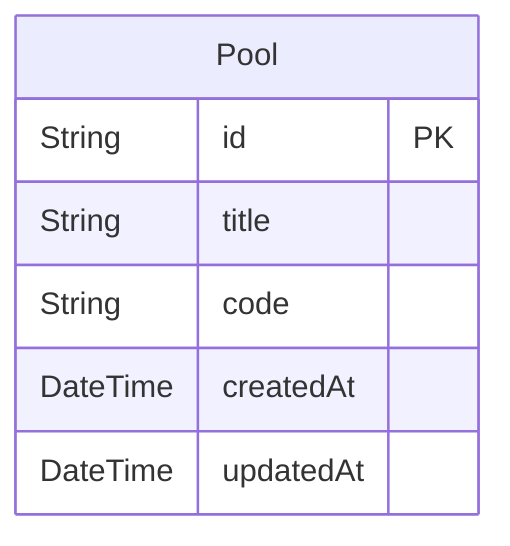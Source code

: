 erDiagram

  Pool {
    String id PK 
    String title  
    String code  
    DateTime createdAt  
    DateTime updatedAt  
    }